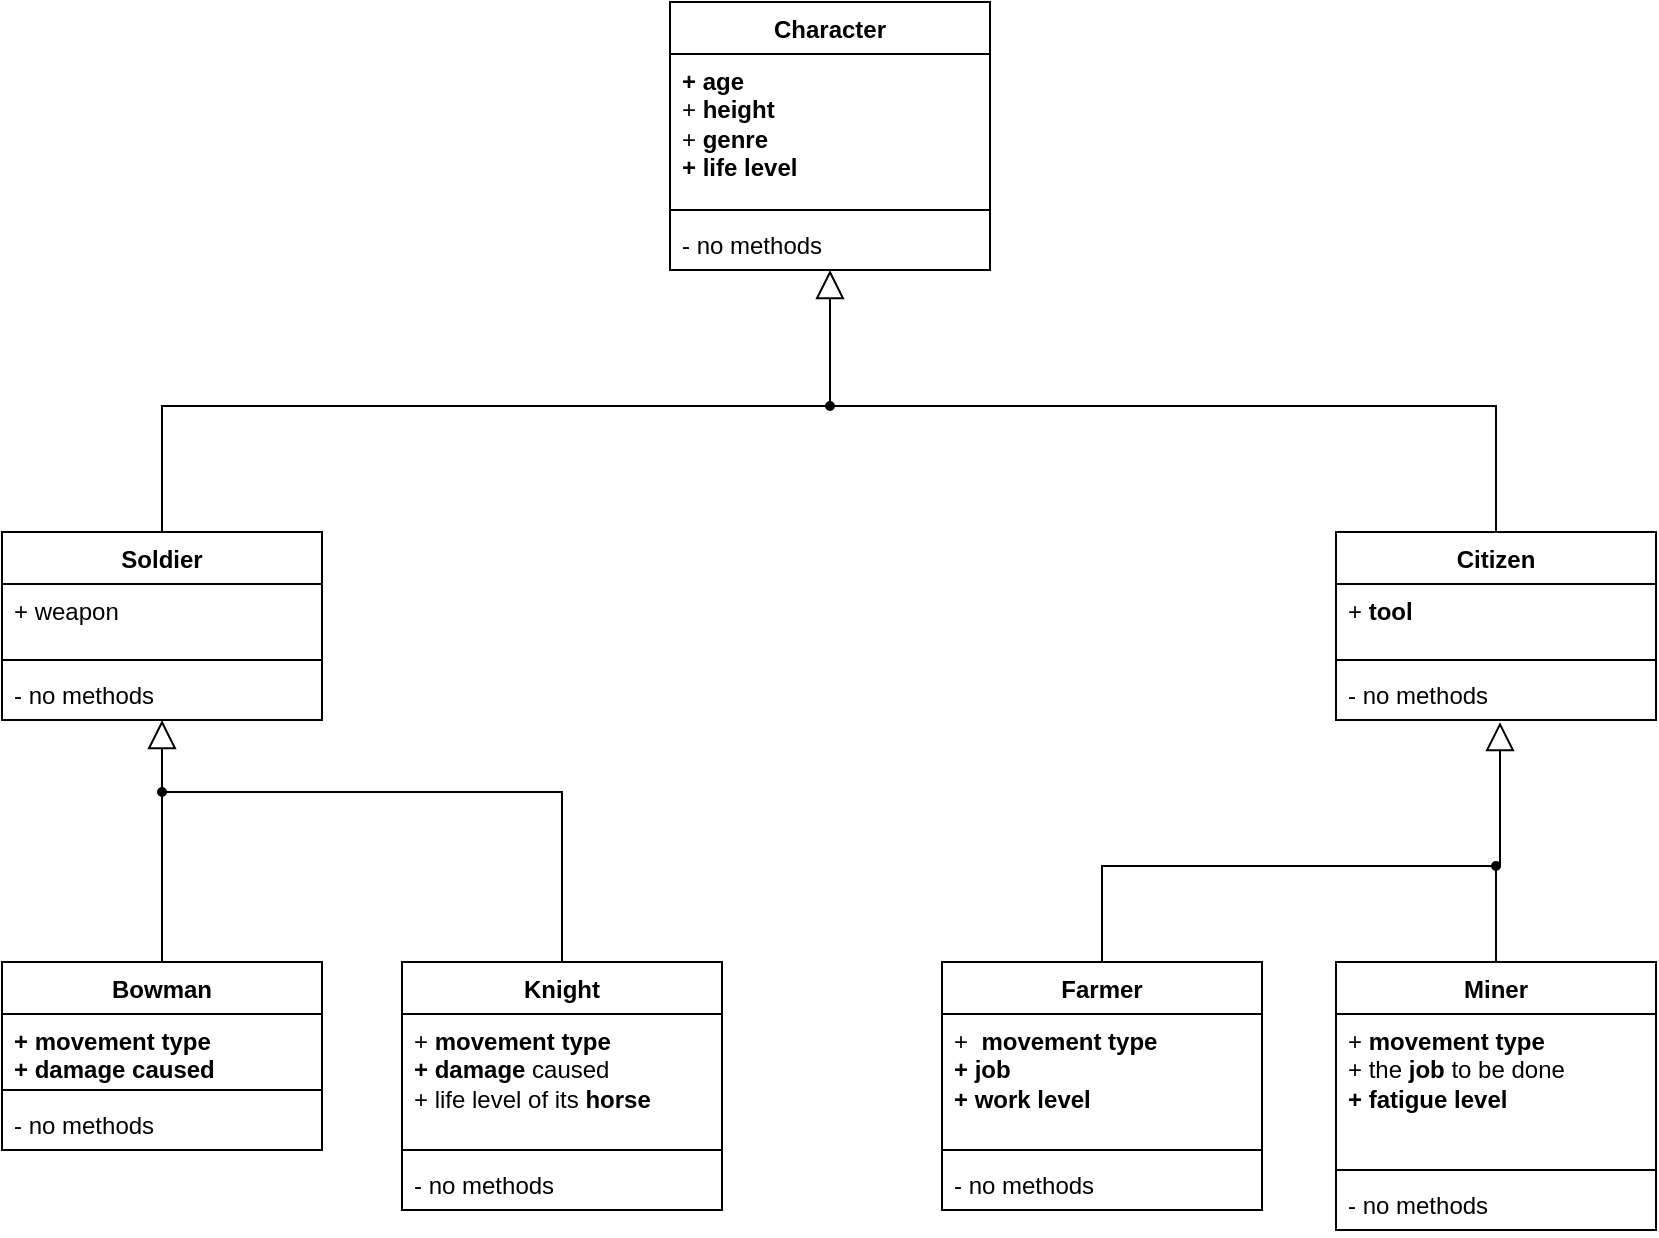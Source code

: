 <mxfile version="24.8.4">
  <diagram name="Página-1" id="2UFubnlOPNcLVtzOg3cz">
    <mxGraphModel dx="1235" dy="632" grid="1" gridSize="10" guides="1" tooltips="1" connect="1" arrows="1" fold="1" page="1" pageScale="1" pageWidth="827" pageHeight="1169" math="0" shadow="0">
      <root>
        <mxCell id="0" />
        <mxCell id="1" parent="0" />
        <mxCell id="4KdWAY72Oj23wz-Gb6Jc-74" value="Character" style="swimlane;fontStyle=1;align=center;verticalAlign=top;childLayout=stackLayout;horizontal=1;startSize=26;horizontalStack=0;resizeParent=1;resizeParentMax=0;resizeLast=0;collapsible=1;marginBottom=0;whiteSpace=wrap;html=1;" vertex="1" parent="1">
          <mxGeometry x="334" y="320" width="160" height="134" as="geometry" />
        </mxCell>
        <mxCell id="4KdWAY72Oj23wz-Gb6Jc-75" value="&lt;div&gt;&lt;strong&gt;+ age&lt;/strong&gt;&lt;/div&gt;&lt;div&gt;+ &lt;strong&gt;height&lt;/strong&gt;&lt;br&gt;&lt;/div&gt;&lt;div&gt;+&lt;strong&gt; genre&lt;/strong&gt; &lt;br&gt;&lt;/div&gt;&lt;div&gt;&lt;strong&gt;+ life level&lt;/strong&gt;&lt;/div&gt;" style="text;strokeColor=none;fillColor=none;align=left;verticalAlign=top;spacingLeft=4;spacingRight=4;overflow=hidden;rotatable=0;points=[[0,0.5],[1,0.5]];portConstraint=eastwest;whiteSpace=wrap;html=1;" vertex="1" parent="4KdWAY72Oj23wz-Gb6Jc-74">
          <mxGeometry y="26" width="160" height="74" as="geometry" />
        </mxCell>
        <mxCell id="4KdWAY72Oj23wz-Gb6Jc-76" value="" style="line;strokeWidth=1;fillColor=none;align=left;verticalAlign=middle;spacingTop=-1;spacingLeft=3;spacingRight=3;rotatable=0;labelPosition=right;points=[];portConstraint=eastwest;strokeColor=inherit;" vertex="1" parent="4KdWAY72Oj23wz-Gb6Jc-74">
          <mxGeometry y="100" width="160" height="8" as="geometry" />
        </mxCell>
        <mxCell id="4KdWAY72Oj23wz-Gb6Jc-77" value="- no methods" style="text;strokeColor=none;fillColor=none;align=left;verticalAlign=top;spacingLeft=4;spacingRight=4;overflow=hidden;rotatable=0;points=[[0,0.5],[1,0.5]];portConstraint=eastwest;whiteSpace=wrap;html=1;" vertex="1" parent="4KdWAY72Oj23wz-Gb6Jc-74">
          <mxGeometry y="108" width="160" height="26" as="geometry" />
        </mxCell>
        <mxCell id="4KdWAY72Oj23wz-Gb6Jc-78" value="Soldier" style="swimlane;fontStyle=1;align=center;verticalAlign=top;childLayout=stackLayout;horizontal=1;startSize=26;horizontalStack=0;resizeParent=1;resizeParentMax=0;resizeLast=0;collapsible=1;marginBottom=0;whiteSpace=wrap;html=1;" vertex="1" parent="1">
          <mxGeometry y="585" width="160" height="94" as="geometry" />
        </mxCell>
        <mxCell id="4KdWAY72Oj23wz-Gb6Jc-79" value="&lt;div&gt;+ weapon&lt;br&gt;&lt;/div&gt;&lt;div&gt;&lt;br&gt;&lt;/div&gt;" style="text;strokeColor=none;fillColor=none;align=left;verticalAlign=top;spacingLeft=4;spacingRight=4;overflow=hidden;rotatable=0;points=[[0,0.5],[1,0.5]];portConstraint=eastwest;whiteSpace=wrap;html=1;" vertex="1" parent="4KdWAY72Oj23wz-Gb6Jc-78">
          <mxGeometry y="26" width="160" height="34" as="geometry" />
        </mxCell>
        <mxCell id="4KdWAY72Oj23wz-Gb6Jc-80" value="" style="line;strokeWidth=1;fillColor=none;align=left;verticalAlign=middle;spacingTop=-1;spacingLeft=3;spacingRight=3;rotatable=0;labelPosition=right;points=[];portConstraint=eastwest;strokeColor=inherit;" vertex="1" parent="4KdWAY72Oj23wz-Gb6Jc-78">
          <mxGeometry y="60" width="160" height="8" as="geometry" />
        </mxCell>
        <mxCell id="4KdWAY72Oj23wz-Gb6Jc-81" value="- no methods" style="text;strokeColor=none;fillColor=none;align=left;verticalAlign=top;spacingLeft=4;spacingRight=4;overflow=hidden;rotatable=0;points=[[0,0.5],[1,0.5]];portConstraint=eastwest;whiteSpace=wrap;html=1;" vertex="1" parent="4KdWAY72Oj23wz-Gb6Jc-78">
          <mxGeometry y="68" width="160" height="26" as="geometry" />
        </mxCell>
        <mxCell id="4KdWAY72Oj23wz-Gb6Jc-91" style="edgeStyle=orthogonalEdgeStyle;rounded=0;orthogonalLoop=1;jettySize=auto;html=1;entryX=0.5;entryY=0;entryDx=0;entryDy=0;endArrow=none;endFill=0;" edge="1" parent="1" source="4KdWAY72Oj23wz-Gb6Jc-82" target="4KdWAY72Oj23wz-Gb6Jc-78">
          <mxGeometry relative="1" as="geometry">
            <mxPoint x="290" y="540" as="targetPoint" />
          </mxGeometry>
        </mxCell>
        <mxCell id="4KdWAY72Oj23wz-Gb6Jc-93" style="edgeStyle=orthogonalEdgeStyle;rounded=0;orthogonalLoop=1;jettySize=auto;html=1;entryX=0.5;entryY=0;entryDx=0;entryDy=0;endArrow=none;endFill=0;" edge="1" parent="1" source="4KdWAY72Oj23wz-Gb6Jc-82" target="4KdWAY72Oj23wz-Gb6Jc-87">
          <mxGeometry relative="1" as="geometry">
            <mxPoint x="490" y="520" as="targetPoint" />
          </mxGeometry>
        </mxCell>
        <mxCell id="4KdWAY72Oj23wz-Gb6Jc-82" value="" style="verticalAlign=bottom;html=1;ellipse;fillColor=strokeColor;fontFamily=Helvetica;fontSize=11;fontColor=default;" vertex="1" parent="1">
          <mxGeometry x="412" y="520" width="4" height="4" as="geometry" />
        </mxCell>
        <mxCell id="4KdWAY72Oj23wz-Gb6Jc-83" value="" style="edgeStyle=elbowEdgeStyle;html=1;endSize=12;endArrow=block;endFill=0;elbow=horizontal;rounded=0;labelBackgroundColor=default;fontFamily=Helvetica;fontSize=11;fontColor=default;shape=connector;entryX=0.5;entryY=1;entryDx=0;entryDy=0;" edge="1" source="4KdWAY72Oj23wz-Gb6Jc-82" parent="1" target="4KdWAY72Oj23wz-Gb6Jc-74">
          <mxGeometry x="1" relative="1" as="geometry">
            <mxPoint x="370" y="490" as="targetPoint" />
            <Array as="points">
              <mxPoint x="414" y="520" />
            </Array>
          </mxGeometry>
        </mxCell>
        <mxCell id="4KdWAY72Oj23wz-Gb6Jc-87" value="&lt;strong&gt;Citizen&lt;/strong&gt;" style="swimlane;fontStyle=1;align=center;verticalAlign=top;childLayout=stackLayout;horizontal=1;startSize=26;horizontalStack=0;resizeParent=1;resizeParentMax=0;resizeLast=0;collapsible=1;marginBottom=0;whiteSpace=wrap;html=1;" vertex="1" parent="1">
          <mxGeometry x="667" y="585" width="160" height="94" as="geometry" />
        </mxCell>
        <mxCell id="4KdWAY72Oj23wz-Gb6Jc-88" value="&lt;div&gt;+ &lt;strong&gt;tool&lt;/strong&gt;&lt;br&gt;&lt;/div&gt;" style="text;strokeColor=none;fillColor=none;align=left;verticalAlign=top;spacingLeft=4;spacingRight=4;overflow=hidden;rotatable=0;points=[[0,0.5],[1,0.5]];portConstraint=eastwest;whiteSpace=wrap;html=1;" vertex="1" parent="4KdWAY72Oj23wz-Gb6Jc-87">
          <mxGeometry y="26" width="160" height="34" as="geometry" />
        </mxCell>
        <mxCell id="4KdWAY72Oj23wz-Gb6Jc-89" value="" style="line;strokeWidth=1;fillColor=none;align=left;verticalAlign=middle;spacingTop=-1;spacingLeft=3;spacingRight=3;rotatable=0;labelPosition=right;points=[];portConstraint=eastwest;strokeColor=inherit;" vertex="1" parent="4KdWAY72Oj23wz-Gb6Jc-87">
          <mxGeometry y="60" width="160" height="8" as="geometry" />
        </mxCell>
        <mxCell id="4KdWAY72Oj23wz-Gb6Jc-90" value="- no methods" style="text;strokeColor=none;fillColor=none;align=left;verticalAlign=top;spacingLeft=4;spacingRight=4;overflow=hidden;rotatable=0;points=[[0,0.5],[1,0.5]];portConstraint=eastwest;whiteSpace=wrap;html=1;" vertex="1" parent="4KdWAY72Oj23wz-Gb6Jc-87">
          <mxGeometry y="68" width="160" height="26" as="geometry" />
        </mxCell>
        <mxCell id="4KdWAY72Oj23wz-Gb6Jc-103" value="&lt;strong&gt;Bowman&lt;/strong&gt;" style="swimlane;fontStyle=1;align=center;verticalAlign=top;childLayout=stackLayout;horizontal=1;startSize=26;horizontalStack=0;resizeParent=1;resizeParentMax=0;resizeLast=0;collapsible=1;marginBottom=0;whiteSpace=wrap;html=1;" vertex="1" parent="1">
          <mxGeometry y="800" width="160" height="94" as="geometry" />
        </mxCell>
        <mxCell id="4KdWAY72Oj23wz-Gb6Jc-104" value="&lt;div&gt;&lt;b&gt;+  movement type&lt;/b&gt;&lt;/div&gt;&lt;div&gt;&lt;b&gt;+ damage caused&lt;/b&gt;&lt;/div&gt;&lt;div&gt;&lt;b&gt;&lt;br&gt;&lt;/b&gt;&lt;/div&gt;" style="text;strokeColor=none;fillColor=none;align=left;verticalAlign=top;spacingLeft=4;spacingRight=4;overflow=hidden;rotatable=0;points=[[0,0.5],[1,0.5]];portConstraint=eastwest;whiteSpace=wrap;html=1;" vertex="1" parent="4KdWAY72Oj23wz-Gb6Jc-103">
          <mxGeometry y="26" width="160" height="34" as="geometry" />
        </mxCell>
        <mxCell id="4KdWAY72Oj23wz-Gb6Jc-105" value="" style="line;strokeWidth=1;fillColor=none;align=left;verticalAlign=middle;spacingTop=-1;spacingLeft=3;spacingRight=3;rotatable=0;labelPosition=right;points=[];portConstraint=eastwest;strokeColor=inherit;" vertex="1" parent="4KdWAY72Oj23wz-Gb6Jc-103">
          <mxGeometry y="60" width="160" height="8" as="geometry" />
        </mxCell>
        <mxCell id="4KdWAY72Oj23wz-Gb6Jc-106" value="- no methods" style="text;strokeColor=none;fillColor=none;align=left;verticalAlign=top;spacingLeft=4;spacingRight=4;overflow=hidden;rotatable=0;points=[[0,0.5],[1,0.5]];portConstraint=eastwest;whiteSpace=wrap;html=1;" vertex="1" parent="4KdWAY72Oj23wz-Gb6Jc-103">
          <mxGeometry y="68" width="160" height="26" as="geometry" />
        </mxCell>
        <mxCell id="4KdWAY72Oj23wz-Gb6Jc-107" value="&lt;strong&gt;Knight&lt;/strong&gt;" style="swimlane;fontStyle=1;align=center;verticalAlign=top;childLayout=stackLayout;horizontal=1;startSize=26;horizontalStack=0;resizeParent=1;resizeParentMax=0;resizeLast=0;collapsible=1;marginBottom=0;whiteSpace=wrap;html=1;" vertex="1" parent="1">
          <mxGeometry x="200" y="800" width="160" height="124" as="geometry" />
        </mxCell>
        <mxCell id="4KdWAY72Oj23wz-Gb6Jc-108" value="&lt;div&gt;+ &lt;strong&gt;movement type&lt;br&gt;&lt;/strong&gt;&lt;/div&gt;&lt;div&gt;&lt;strong&gt;+ damage&lt;/strong&gt; caused&lt;/div&gt;&lt;div&gt;+ life level of its &lt;strong&gt;horse&lt;/strong&gt;&lt;/div&gt;" style="text;strokeColor=none;fillColor=none;align=left;verticalAlign=top;spacingLeft=4;spacingRight=4;overflow=hidden;rotatable=0;points=[[0,0.5],[1,0.5]];portConstraint=eastwest;whiteSpace=wrap;html=1;" vertex="1" parent="4KdWAY72Oj23wz-Gb6Jc-107">
          <mxGeometry y="26" width="160" height="64" as="geometry" />
        </mxCell>
        <mxCell id="4KdWAY72Oj23wz-Gb6Jc-109" value="" style="line;strokeWidth=1;fillColor=none;align=left;verticalAlign=middle;spacingTop=-1;spacingLeft=3;spacingRight=3;rotatable=0;labelPosition=right;points=[];portConstraint=eastwest;strokeColor=inherit;" vertex="1" parent="4KdWAY72Oj23wz-Gb6Jc-107">
          <mxGeometry y="90" width="160" height="8" as="geometry" />
        </mxCell>
        <mxCell id="4KdWAY72Oj23wz-Gb6Jc-110" value="- no methods" style="text;strokeColor=none;fillColor=none;align=left;verticalAlign=top;spacingLeft=4;spacingRight=4;overflow=hidden;rotatable=0;points=[[0,0.5],[1,0.5]];portConstraint=eastwest;whiteSpace=wrap;html=1;" vertex="1" parent="4KdWAY72Oj23wz-Gb6Jc-107">
          <mxGeometry y="98" width="160" height="26" as="geometry" />
        </mxCell>
        <mxCell id="4KdWAY72Oj23wz-Gb6Jc-111" value="&lt;strong&gt;Farmer&lt;/strong&gt;" style="swimlane;fontStyle=1;align=center;verticalAlign=top;childLayout=stackLayout;horizontal=1;startSize=26;horizontalStack=0;resizeParent=1;resizeParentMax=0;resizeLast=0;collapsible=1;marginBottom=0;whiteSpace=wrap;html=1;" vertex="1" parent="1">
          <mxGeometry x="470" y="800" width="160" height="124" as="geometry" />
        </mxCell>
        <mxCell id="4KdWAY72Oj23wz-Gb6Jc-112" value="&lt;div&gt;+&amp;nbsp; &lt;strong&gt;movement type&lt;/strong&gt;&lt;/div&gt;&lt;div&gt;&lt;strong&gt;+ job&lt;/strong&gt;&lt;/div&gt;&lt;div&gt;&lt;strong&gt;+ work level&lt;/strong&gt;&lt;/div&gt;" style="text;strokeColor=none;fillColor=none;align=left;verticalAlign=top;spacingLeft=4;spacingRight=4;overflow=hidden;rotatable=0;points=[[0,0.5],[1,0.5]];portConstraint=eastwest;whiteSpace=wrap;html=1;" vertex="1" parent="4KdWAY72Oj23wz-Gb6Jc-111">
          <mxGeometry y="26" width="160" height="64" as="geometry" />
        </mxCell>
        <mxCell id="4KdWAY72Oj23wz-Gb6Jc-113" value="" style="line;strokeWidth=1;fillColor=none;align=left;verticalAlign=middle;spacingTop=-1;spacingLeft=3;spacingRight=3;rotatable=0;labelPosition=right;points=[];portConstraint=eastwest;strokeColor=inherit;" vertex="1" parent="4KdWAY72Oj23wz-Gb6Jc-111">
          <mxGeometry y="90" width="160" height="8" as="geometry" />
        </mxCell>
        <mxCell id="4KdWAY72Oj23wz-Gb6Jc-114" value="- no methods" style="text;strokeColor=none;fillColor=none;align=left;verticalAlign=top;spacingLeft=4;spacingRight=4;overflow=hidden;rotatable=0;points=[[0,0.5],[1,0.5]];portConstraint=eastwest;whiteSpace=wrap;html=1;" vertex="1" parent="4KdWAY72Oj23wz-Gb6Jc-111">
          <mxGeometry y="98" width="160" height="26" as="geometry" />
        </mxCell>
        <mxCell id="4KdWAY72Oj23wz-Gb6Jc-115" value="&lt;strong&gt;Miner&lt;/strong&gt;" style="swimlane;fontStyle=1;align=center;verticalAlign=top;childLayout=stackLayout;horizontal=1;startSize=26;horizontalStack=0;resizeParent=1;resizeParentMax=0;resizeLast=0;collapsible=1;marginBottom=0;whiteSpace=wrap;html=1;" vertex="1" parent="1">
          <mxGeometry x="667" y="800" width="160" height="134" as="geometry" />
        </mxCell>
        <mxCell id="4KdWAY72Oj23wz-Gb6Jc-116" value="&lt;div&gt;+ &lt;strong&gt;movement type&lt;/strong&gt;&lt;br&gt;&lt;/div&gt;&lt;div&gt;+ the &lt;strong&gt;job&lt;/strong&gt; to be done&lt;/div&gt;&lt;div&gt;&lt;strong&gt;+ fatigue level&lt;/strong&gt;&lt;/div&gt;" style="text;strokeColor=none;fillColor=none;align=left;verticalAlign=top;spacingLeft=4;spacingRight=4;overflow=hidden;rotatable=0;points=[[0,0.5],[1,0.5]];portConstraint=eastwest;whiteSpace=wrap;html=1;" vertex="1" parent="4KdWAY72Oj23wz-Gb6Jc-115">
          <mxGeometry y="26" width="160" height="74" as="geometry" />
        </mxCell>
        <mxCell id="4KdWAY72Oj23wz-Gb6Jc-117" value="" style="line;strokeWidth=1;fillColor=none;align=left;verticalAlign=middle;spacingTop=-1;spacingLeft=3;spacingRight=3;rotatable=0;labelPosition=right;points=[];portConstraint=eastwest;strokeColor=inherit;" vertex="1" parent="4KdWAY72Oj23wz-Gb6Jc-115">
          <mxGeometry y="100" width="160" height="8" as="geometry" />
        </mxCell>
        <mxCell id="4KdWAY72Oj23wz-Gb6Jc-118" value="- no methods" style="text;strokeColor=none;fillColor=none;align=left;verticalAlign=top;spacingLeft=4;spacingRight=4;overflow=hidden;rotatable=0;points=[[0,0.5],[1,0.5]];portConstraint=eastwest;whiteSpace=wrap;html=1;" vertex="1" parent="4KdWAY72Oj23wz-Gb6Jc-115">
          <mxGeometry y="108" width="160" height="26" as="geometry" />
        </mxCell>
        <mxCell id="4KdWAY72Oj23wz-Gb6Jc-123" value="" style="verticalAlign=bottom;html=1;ellipse;fillColor=strokeColor;fontFamily=Helvetica;fontSize=11;fontColor=default;" vertex="1" parent="1">
          <mxGeometry x="78" y="713" width="4" height="4" as="geometry" />
        </mxCell>
        <mxCell id="4KdWAY72Oj23wz-Gb6Jc-124" value="" style="edgeStyle=elbowEdgeStyle;html=1;endSize=12;endArrow=block;endFill=0;elbow=horizontal;rounded=0;labelBackgroundColor=default;fontFamily=Helvetica;fontSize=11;fontColor=default;shape=connector;entryX=0.5;entryY=1;entryDx=0;entryDy=0;" edge="1" source="4KdWAY72Oj23wz-Gb6Jc-123" parent="1" target="4KdWAY72Oj23wz-Gb6Jc-78">
          <mxGeometry x="1" relative="1" as="geometry">
            <mxPoint x="80" y="690" as="targetPoint" />
          </mxGeometry>
        </mxCell>
        <mxCell id="4KdWAY72Oj23wz-Gb6Jc-125" value="" style="edgeStyle=elbowEdgeStyle;html=1;elbow=vertical;verticalAlign=bottom;endArrow=none;rounded=0;labelBackgroundColor=default;fontFamily=Helvetica;fontSize=11;fontColor=default;startSize=14;shape=connector;entryX=0.5;entryY=0;entryDx=0;entryDy=0;" edge="1" source="4KdWAY72Oj23wz-Gb6Jc-123" parent="1" target="4KdWAY72Oj23wz-Gb6Jc-107">
          <mxGeometry x="1" relative="1" as="geometry">
            <mxPoint x="500" y="710" as="targetPoint" />
            <Array as="points">
              <mxPoint x="280" y="715" />
            </Array>
          </mxGeometry>
        </mxCell>
        <mxCell id="4KdWAY72Oj23wz-Gb6Jc-126" value="" style="edgeStyle=elbowEdgeStyle;html=1;elbow=vertical;verticalAlign=bottom;endArrow=none;rounded=0;labelBackgroundColor=default;fontFamily=Helvetica;fontSize=11;fontColor=default;startSize=14;shape=connector;entryX=0.5;entryY=0;entryDx=0;entryDy=0;" edge="1" source="4KdWAY72Oj23wz-Gb6Jc-123" parent="1" target="4KdWAY72Oj23wz-Gb6Jc-103">
          <mxGeometry x="1" relative="1" as="geometry">
            <mxPoint x="360" y="710" as="targetPoint" />
            <Array as="points">
              <mxPoint x="100" y="770" />
            </Array>
          </mxGeometry>
        </mxCell>
        <mxCell id="4KdWAY72Oj23wz-Gb6Jc-127" value="" style="verticalAlign=bottom;html=1;ellipse;fillColor=strokeColor;fontFamily=Helvetica;fontSize=11;fontColor=default;" vertex="1" parent="1">
          <mxGeometry x="745" y="750" width="4" height="4" as="geometry" />
        </mxCell>
        <mxCell id="4KdWAY72Oj23wz-Gb6Jc-128" value="" style="edgeStyle=elbowEdgeStyle;html=1;endSize=12;endArrow=block;endFill=0;elbow=horizontal;rounded=0;labelBackgroundColor=default;fontFamily=Helvetica;fontSize=11;fontColor=default;shape=connector;entryX=0.512;entryY=1.041;entryDx=0;entryDy=0;entryPerimeter=0;" edge="1" source="4KdWAY72Oj23wz-Gb6Jc-127" parent="1" target="4KdWAY72Oj23wz-Gb6Jc-90">
          <mxGeometry x="1" relative="1" as="geometry">
            <mxPoint x="772" y="690" as="targetPoint" />
            <Array as="points">
              <mxPoint x="749" y="720" />
            </Array>
          </mxGeometry>
        </mxCell>
        <mxCell id="4KdWAY72Oj23wz-Gb6Jc-129" value="" style="edgeStyle=elbowEdgeStyle;html=1;elbow=vertical;verticalAlign=bottom;endArrow=none;rounded=0;labelBackgroundColor=default;fontFamily=Helvetica;fontSize=11;fontColor=default;startSize=14;shape=connector;entryX=0.5;entryY=0;entryDx=0;entryDy=0;" edge="1" source="4KdWAY72Oj23wz-Gb6Jc-127" parent="1" target="4KdWAY72Oj23wz-Gb6Jc-115">
          <mxGeometry x="1" relative="1" as="geometry">
            <mxPoint x="540" y="690" as="targetPoint" />
            <Array as="points">
              <mxPoint x="740" y="780" />
            </Array>
          </mxGeometry>
        </mxCell>
        <mxCell id="4KdWAY72Oj23wz-Gb6Jc-130" value="" style="edgeStyle=elbowEdgeStyle;html=1;elbow=vertical;verticalAlign=bottom;endArrow=none;rounded=0;labelBackgroundColor=default;fontFamily=Helvetica;fontSize=11;fontColor=default;startSize=14;shape=connector;entryX=0.5;entryY=0;entryDx=0;entryDy=0;" edge="1" source="4KdWAY72Oj23wz-Gb6Jc-127" parent="1" target="4KdWAY72Oj23wz-Gb6Jc-111">
          <mxGeometry x="1" relative="1" as="geometry">
            <mxPoint x="400" y="690" as="targetPoint" />
            <Array as="points">
              <mxPoint x="540" y="752" />
            </Array>
          </mxGeometry>
        </mxCell>
      </root>
    </mxGraphModel>
  </diagram>
</mxfile>
